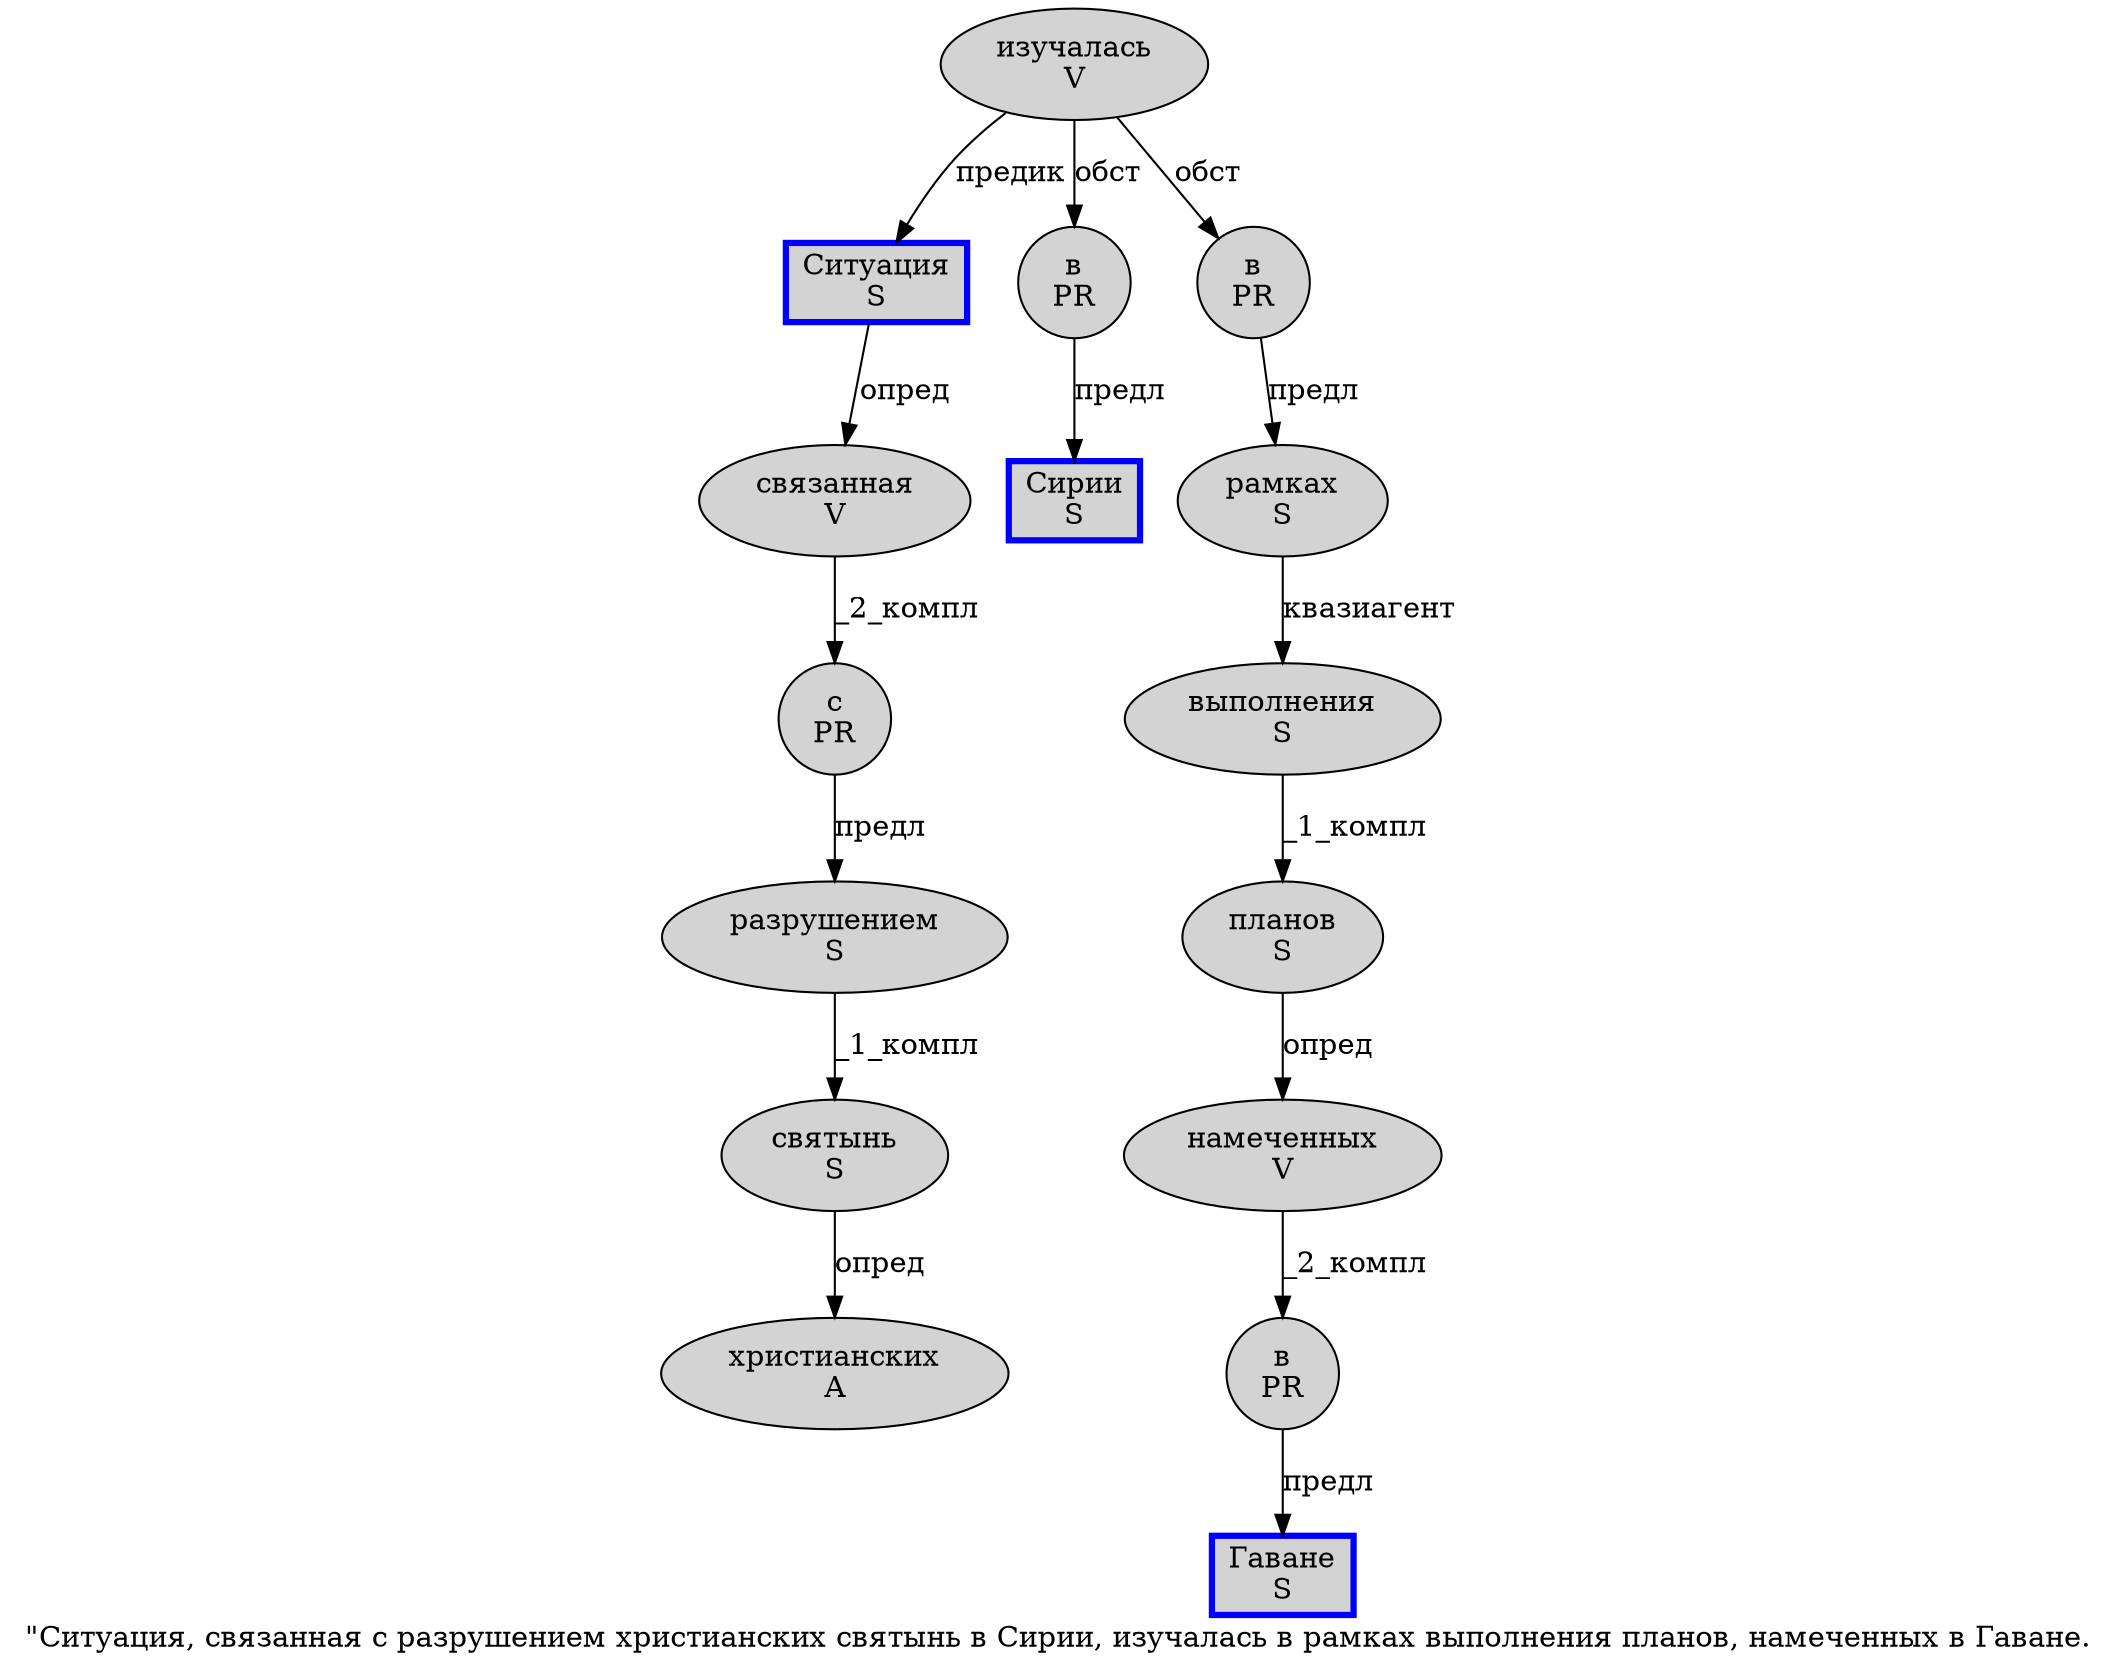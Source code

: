 digraph SENTENCE_489 {
	graph [label="\"Ситуация, связанная с разрушением христианских святынь в Сирии, изучалась в рамках выполнения планов, намеченных в Гаване."]
	node [style=filled]
		1 [label="Ситуация
S" color=blue fillcolor=lightgray penwidth=3 shape=box]
		3 [label="связанная
V" color="" fillcolor=lightgray penwidth=1 shape=ellipse]
		4 [label="с
PR" color="" fillcolor=lightgray penwidth=1 shape=ellipse]
		5 [label="разрушением
S" color="" fillcolor=lightgray penwidth=1 shape=ellipse]
		6 [label="христианских
A" color="" fillcolor=lightgray penwidth=1 shape=ellipse]
		7 [label="святынь
S" color="" fillcolor=lightgray penwidth=1 shape=ellipse]
		8 [label="в
PR" color="" fillcolor=lightgray penwidth=1 shape=ellipse]
		9 [label="Сирии
S" color=blue fillcolor=lightgray penwidth=3 shape=box]
		11 [label="изучалась
V" color="" fillcolor=lightgray penwidth=1 shape=ellipse]
		12 [label="в
PR" color="" fillcolor=lightgray penwidth=1 shape=ellipse]
		13 [label="рамках
S" color="" fillcolor=lightgray penwidth=1 shape=ellipse]
		14 [label="выполнения
S" color="" fillcolor=lightgray penwidth=1 shape=ellipse]
		15 [label="планов
S" color="" fillcolor=lightgray penwidth=1 shape=ellipse]
		17 [label="намеченных
V" color="" fillcolor=lightgray penwidth=1 shape=ellipse]
		18 [label="в
PR" color="" fillcolor=lightgray penwidth=1 shape=ellipse]
		19 [label="Гаване
S" color=blue fillcolor=lightgray penwidth=3 shape=box]
			18 -> 19 [label="предл"]
			1 -> 3 [label="опред"]
			7 -> 6 [label="опред"]
			12 -> 13 [label="предл"]
			17 -> 18 [label="_2_компл"]
			3 -> 4 [label="_2_компл"]
			15 -> 17 [label="опред"]
			11 -> 1 [label="предик"]
			11 -> 8 [label="обст"]
			11 -> 12 [label="обст"]
			5 -> 7 [label="_1_компл"]
			13 -> 14 [label="квазиагент"]
			14 -> 15 [label="_1_компл"]
			4 -> 5 [label="предл"]
			8 -> 9 [label="предл"]
}